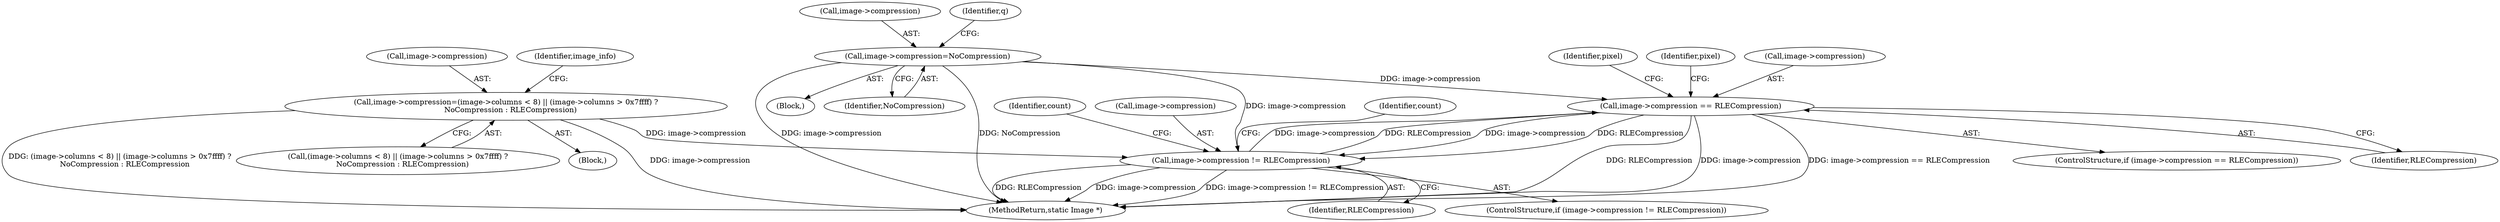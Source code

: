 digraph "0_ImageMagick_97aa7d7cfd2027f6ba7ce42caf8b798541b9cdc6@pointer" {
"1001234" [label="(Call,image->compression == RLECompression)"];
"1001050" [label="(Call,image->compression=NoCompression)"];
"1000951" [label="(Call,image->compression != RLECompression)"];
"1000864" [label="(Call,image->compression=(image->columns < 8) || (image->columns > 0x7ffff) ?\n    NoCompression : RLECompression)"];
"1001234" [label="(Call,image->compression == RLECompression)"];
"1001234" [label="(Call,image->compression == RLECompression)"];
"1001288" [label="(Identifier,pixel)"];
"1000951" [label="(Call,image->compression != RLECompression)"];
"1000950" [label="(ControlStructure,if (image->compression != RLECompression))"];
"1001433" [label="(MethodReturn,static Image *)"];
"1000864" [label="(Call,image->compression=(image->columns < 8) || (image->columns > 0x7ffff) ?\n    NoCompression : RLECompression)"];
"1001235" [label="(Call,image->compression)"];
"1000885" [label="(Identifier,image_info)"];
"1001051" [label="(Call,image->compression)"];
"1001021" [label="(Block,)"];
"1001199" [label="(Identifier,q)"];
"1000958" [label="(Identifier,count)"];
"1000868" [label="(Call,(image->columns < 8) || (image->columns > 0x7ffff) ?\n    NoCompression : RLECompression)"];
"1001233" [label="(ControlStructure,if (image->compression == RLECompression))"];
"1000955" [label="(Identifier,RLECompression)"];
"1001050" [label="(Call,image->compression=NoCompression)"];
"1000952" [label="(Call,image->compression)"];
"1001238" [label="(Identifier,RLECompression)"];
"1001242" [label="(Identifier,pixel)"];
"1000109" [label="(Block,)"];
"1000989" [label="(Identifier,count)"];
"1001054" [label="(Identifier,NoCompression)"];
"1000865" [label="(Call,image->compression)"];
"1001234" -> "1001233"  [label="AST: "];
"1001234" -> "1001238"  [label="CFG: "];
"1001235" -> "1001234"  [label="AST: "];
"1001238" -> "1001234"  [label="AST: "];
"1001242" -> "1001234"  [label="CFG: "];
"1001288" -> "1001234"  [label="CFG: "];
"1001234" -> "1001433"  [label="DDG: RLECompression"];
"1001234" -> "1001433"  [label="DDG: image->compression"];
"1001234" -> "1001433"  [label="DDG: image->compression == RLECompression"];
"1001234" -> "1000951"  [label="DDG: image->compression"];
"1001234" -> "1000951"  [label="DDG: RLECompression"];
"1001050" -> "1001234"  [label="DDG: image->compression"];
"1000951" -> "1001234"  [label="DDG: image->compression"];
"1000951" -> "1001234"  [label="DDG: RLECompression"];
"1001050" -> "1001021"  [label="AST: "];
"1001050" -> "1001054"  [label="CFG: "];
"1001051" -> "1001050"  [label="AST: "];
"1001054" -> "1001050"  [label="AST: "];
"1001199" -> "1001050"  [label="CFG: "];
"1001050" -> "1001433"  [label="DDG: image->compression"];
"1001050" -> "1001433"  [label="DDG: NoCompression"];
"1001050" -> "1000951"  [label="DDG: image->compression"];
"1000951" -> "1000950"  [label="AST: "];
"1000951" -> "1000955"  [label="CFG: "];
"1000952" -> "1000951"  [label="AST: "];
"1000955" -> "1000951"  [label="AST: "];
"1000958" -> "1000951"  [label="CFG: "];
"1000989" -> "1000951"  [label="CFG: "];
"1000951" -> "1001433"  [label="DDG: image->compression"];
"1000951" -> "1001433"  [label="DDG: image->compression != RLECompression"];
"1000951" -> "1001433"  [label="DDG: RLECompression"];
"1000864" -> "1000951"  [label="DDG: image->compression"];
"1000864" -> "1000109"  [label="AST: "];
"1000864" -> "1000868"  [label="CFG: "];
"1000865" -> "1000864"  [label="AST: "];
"1000868" -> "1000864"  [label="AST: "];
"1000885" -> "1000864"  [label="CFG: "];
"1000864" -> "1001433"  [label="DDG: image->compression"];
"1000864" -> "1001433"  [label="DDG: (image->columns < 8) || (image->columns > 0x7ffff) ?\n    NoCompression : RLECompression"];
}
